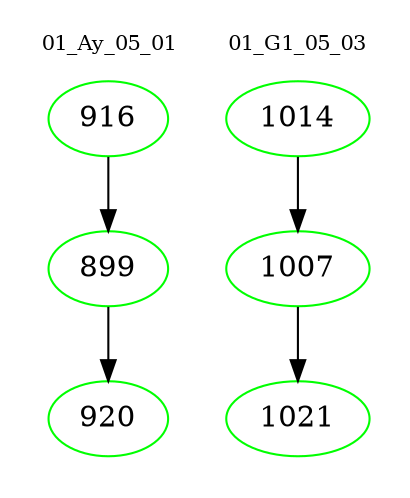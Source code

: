 digraph{
subgraph cluster_0 {
color = white
label = "01_Ay_05_01";
fontsize=10;
T0_916 [label="916", color="green"]
T0_916 -> T0_899 [color="black"]
T0_899 [label="899", color="green"]
T0_899 -> T0_920 [color="black"]
T0_920 [label="920", color="green"]
}
subgraph cluster_1 {
color = white
label = "01_G1_05_03";
fontsize=10;
T1_1014 [label="1014", color="green"]
T1_1014 -> T1_1007 [color="black"]
T1_1007 [label="1007", color="green"]
T1_1007 -> T1_1021 [color="black"]
T1_1021 [label="1021", color="green"]
}
}
